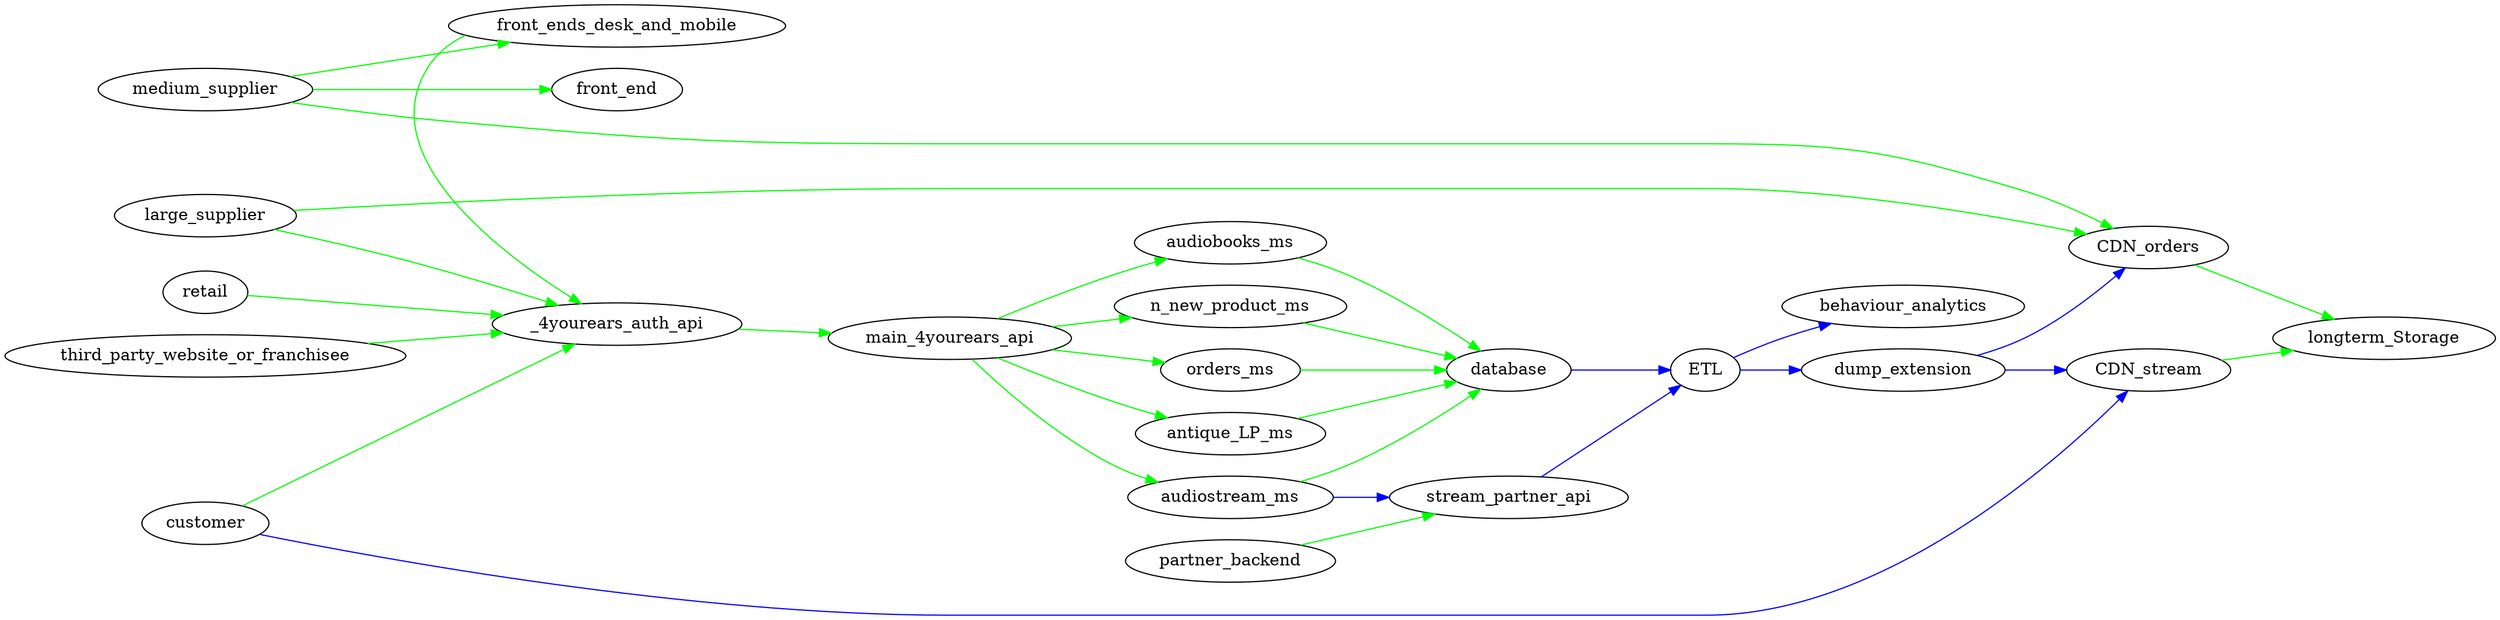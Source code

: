 
digraph architecture {
  rankdir=LR;

  subgraph client_side_apps {
      front_ends_desk_and_mobile -> {_4yourears_auth_api} [color="green"];
      customer -> {_4yourears_auth_api} [color="green"];
      retail -> {_4yourears_auth_api} [color="green"];
      _4yourears_auth_api -> {main_4yourears_api} [color="green"];
      medium_supplier -> {front_end, front_ends_desk_and_mobile} [color="green"];
      large_supplier -> {_4yourears_auth_api} [color="green"];
      partner_backend -> {stream_partner_api} [color="green"];
      third_party_website_or_franchisee -> {_4yourears_auth_api} [color="green"];

      {rank=same; front_end, front_ends_desk_and_mobile, _4yourears_auth_api} [color="green"];
  }

  subgraph api_gateways {
      main_4yourears_api -> {antique_LP_ms, audiobooks_ms, audiostream_ms, n_new_product_ms, orders_ms} [color="green"];
  }

  subgraph microservices {
      orders_ms -> {database} [color="green"];
      antique_LP_ms -> {database} [color="green"];
      audiobooks_ms -> {database} [color="green"];
      n_new_product_ms -> {database} [color="green"];
      audiostream_ms -> {database} [color="green"];
      audiostream_ms -> {stream_partner_api} [color="blue"];

      dump_extension -> {CDN_orders} [color="blue"];
      dump_extension -> {CDN_stream} [color="blue"];

      database -> {ETL} [color="blue"];
      ETL -> behaviour_analytics [color="blue"];
      stream_partner_api -> {ETL} [color="blue"];
      ETL -> dump_extension [color="blue"];

      customer -> {CDN_stream} [color="blue"];
      medium_supplier -> {CDN_orders} [color="green"];
      large_supplier -> {CDN_orders} [color="green"];

      CDN_orders -> {longterm_Storage} [color="green"];
      CDN_stream -> {longterm_Storage} [color="green"];

  }
}
